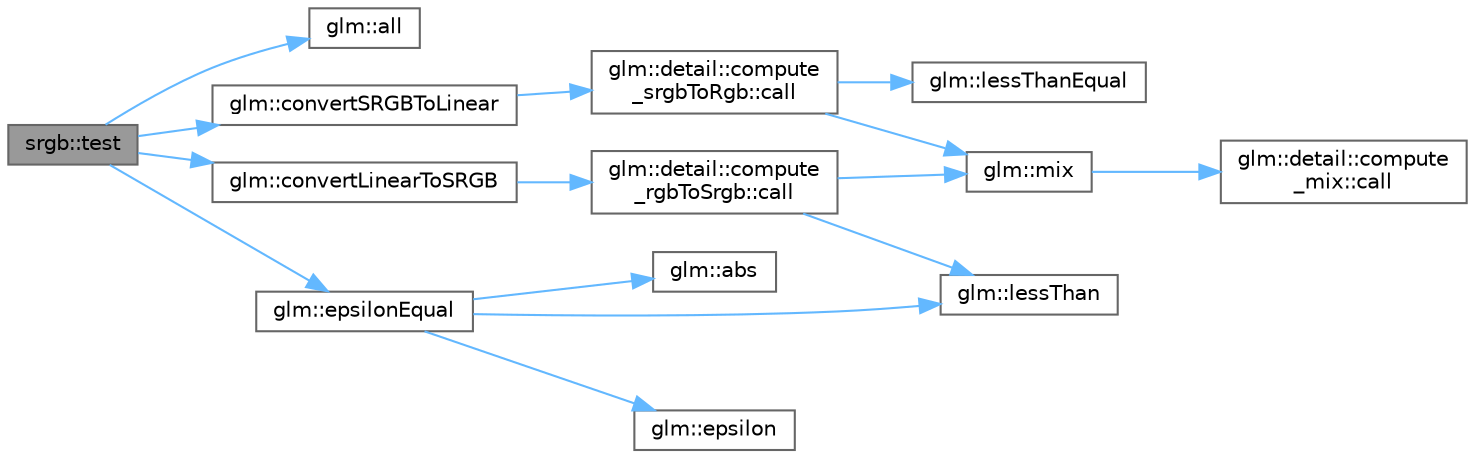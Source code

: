 digraph "srgb::test"
{
 // LATEX_PDF_SIZE
  bgcolor="transparent";
  edge [fontname=Helvetica,fontsize=10,labelfontname=Helvetica,labelfontsize=10];
  node [fontname=Helvetica,fontsize=10,shape=box,height=0.2,width=0.4];
  rankdir="LR";
  Node1 [id="Node000001",label="srgb::test",height=0.2,width=0.4,color="gray40", fillcolor="grey60", style="filled", fontcolor="black",tooltip=" "];
  Node1 -> Node2 [id="edge15_Node000001_Node000002",color="steelblue1",style="solid",tooltip=" "];
  Node2 [id="Node000002",label="glm::all",height=0.2,width=0.4,color="grey40", fillcolor="white", style="filled",URL="$group__core__func__vector__relational.html#ga87e53f50b679f5f95c5cb4780311b3dd",tooltip=" "];
  Node1 -> Node3 [id="edge16_Node000001_Node000003",color="steelblue1",style="solid",tooltip=" "];
  Node3 [id="Node000003",label="glm::convertLinearToSRGB",height=0.2,width=0.4,color="grey40", fillcolor="white", style="filled",URL="$group__gtc__color__space.html#ga12a34c560bb2db262bd02605d99aa512",tooltip=" "];
  Node3 -> Node4 [id="edge17_Node000003_Node000004",color="steelblue1",style="solid",tooltip=" "];
  Node4 [id="Node000004",label="glm::detail::compute\l_rgbToSrgb::call",height=0.2,width=0.4,color="grey40", fillcolor="white", style="filled",URL="$structglm_1_1detail_1_1compute__rgb_to_srgb.html#afdd0ede6e9033fbb7bea07bd2291c0d5",tooltip=" "];
  Node4 -> Node5 [id="edge18_Node000004_Node000005",color="steelblue1",style="solid",tooltip=" "];
  Node5 [id="Node000005",label="glm::lessThan",height=0.2,width=0.4,color="grey40", fillcolor="white", style="filled",URL="$group__core__func__vector__relational.html#gaedc3a837f960109afe22ea3f267b9a19",tooltip=" "];
  Node4 -> Node6 [id="edge19_Node000004_Node000006",color="steelblue1",style="solid",tooltip=" "];
  Node6 [id="Node000006",label="glm::mix",height=0.2,width=0.4,color="grey40", fillcolor="white", style="filled",URL="$group__core__func__common.html#ga8e93f374aae27d1a88b921860351f8d4",tooltip=" "];
  Node6 -> Node7 [id="edge20_Node000006_Node000007",color="steelblue1",style="solid",tooltip=" "];
  Node7 [id="Node000007",label="glm::detail::compute\l_mix::call",height=0.2,width=0.4,color="grey40", fillcolor="white", style="filled",URL="$structglm_1_1detail_1_1compute__mix.html#a13fd963d8385f36486509a48fd68da1c",tooltip=" "];
  Node1 -> Node8 [id="edge21_Node000001_Node000008",color="steelblue1",style="solid",tooltip=" "];
  Node8 [id="Node000008",label="glm::convertSRGBToLinear",height=0.2,width=0.4,color="grey40", fillcolor="white", style="filled",URL="$group__gtc__color__space.html#ga9deb7729e709faeb1b89d65541f0dab0",tooltip=" "];
  Node8 -> Node9 [id="edge22_Node000008_Node000009",color="steelblue1",style="solid",tooltip=" "];
  Node9 [id="Node000009",label="glm::detail::compute\l_srgbToRgb::call",height=0.2,width=0.4,color="grey40", fillcolor="white", style="filled",URL="$structglm_1_1detail_1_1compute__srgb_to_rgb.html#a7806d3941d9426b2d708522265206243",tooltip=" "];
  Node9 -> Node10 [id="edge23_Node000009_Node000010",color="steelblue1",style="solid",tooltip=" "];
  Node10 [id="Node000010",label="glm::lessThanEqual",height=0.2,width=0.4,color="grey40", fillcolor="white", style="filled",URL="$group__core__func__vector__relational.html#gae4adee3ccfca4f66ff5b0ce3686399c2",tooltip=" "];
  Node9 -> Node6 [id="edge24_Node000009_Node000006",color="steelblue1",style="solid",tooltip=" "];
  Node1 -> Node11 [id="edge25_Node000001_Node000011",color="steelblue1",style="solid",tooltip=" "];
  Node11 [id="Node000011",label="glm::epsilonEqual",height=0.2,width=0.4,color="grey40", fillcolor="white", style="filled",URL="$group__gtc__epsilon.html#ga7f8df975688289781ee26998c73d6798",tooltip=" "];
  Node11 -> Node12 [id="edge26_Node000011_Node000012",color="steelblue1",style="solid",tooltip=" "];
  Node12 [id="Node000012",label="glm::abs",height=0.2,width=0.4,color="grey40", fillcolor="white", style="filled",URL="$group__core__func__common.html#ga439e60a72eadecfeda2df5449c613a64",tooltip=" "];
  Node11 -> Node13 [id="edge27_Node000011_Node000013",color="steelblue1",style="solid",tooltip=" "];
  Node13 [id="Node000013",label="glm::epsilon",height=0.2,width=0.4,color="grey40", fillcolor="white", style="filled",URL="$group__ext__scalar__constants.html#ga2a1e57fc5592b69cfae84174cbfc9429",tooltip="Return the epsilon constant for floating point types."];
  Node11 -> Node5 [id="edge28_Node000011_Node000005",color="steelblue1",style="solid",tooltip=" "];
}
